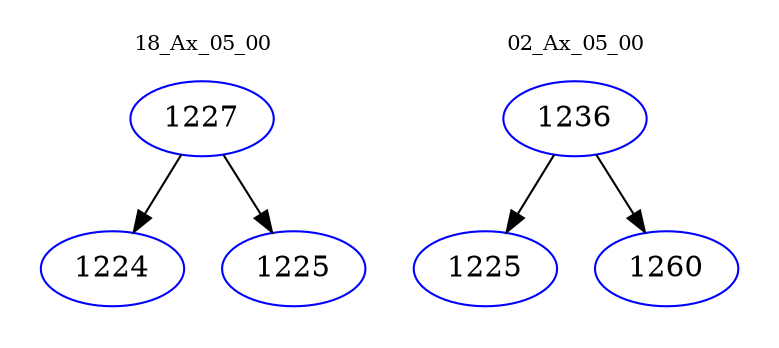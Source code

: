 digraph{
subgraph cluster_0 {
color = white
label = "18_Ax_05_00";
fontsize=10;
T0_1227 [label="1227", color="blue"]
T0_1227 -> T0_1224 [color="black"]
T0_1224 [label="1224", color="blue"]
T0_1227 -> T0_1225 [color="black"]
T0_1225 [label="1225", color="blue"]
}
subgraph cluster_1 {
color = white
label = "02_Ax_05_00";
fontsize=10;
T1_1236 [label="1236", color="blue"]
T1_1236 -> T1_1225 [color="black"]
T1_1225 [label="1225", color="blue"]
T1_1236 -> T1_1260 [color="black"]
T1_1260 [label="1260", color="blue"]
}
}
